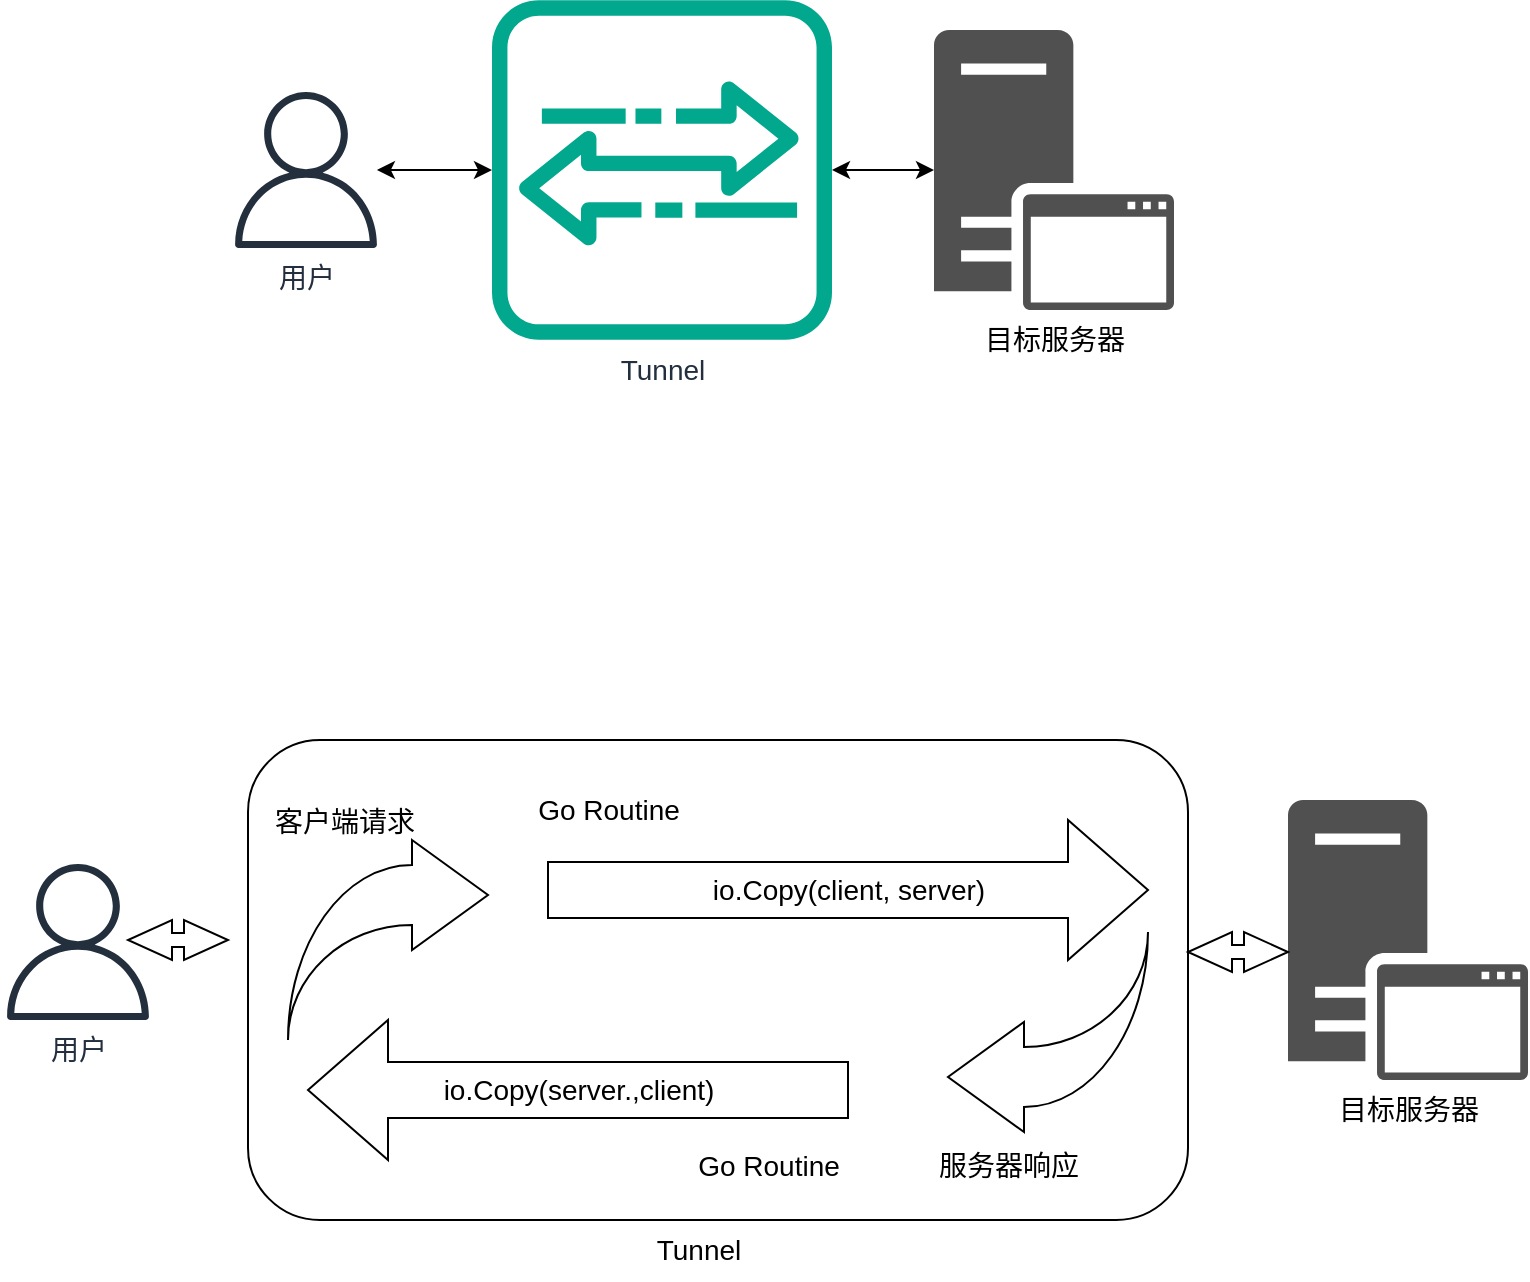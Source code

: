 <mxfile version="22.1.7" type="device">
  <diagram name="第 1 页" id="Acz5UIQ9mtLB-Hz03npi">
    <mxGraphModel dx="1050" dy="1726" grid="1" gridSize="10" guides="1" tooltips="1" connect="1" arrows="1" fold="1" page="1" pageScale="1" pageWidth="827" pageHeight="1169" math="0" shadow="0">
      <root>
        <mxCell id="0" />
        <mxCell id="1" parent="0" />
        <mxCell id="c1j4VKgCSZFrV7SOrvLq-1" value="" style="group" vertex="1" connectable="0" parent="1">
          <mxGeometry x="170" y="-1120" width="473" height="170" as="geometry" />
        </mxCell>
        <mxCell id="gNNyVFe6zjqOZwwhLO-m-1" value="Tunnel" style="sketch=0;outlineConnect=0;fontColor=#232F3E;gradientColor=none;fillColor=#01A88D;strokeColor=none;dashed=0;verticalLabelPosition=bottom;verticalAlign=top;align=center;html=1;fontSize=14;fontStyle=0;aspect=fixed;shape=mxgraph.aws4.agent2;" parent="c1j4VKgCSZFrV7SOrvLq-1" vertex="1">
          <mxGeometry x="132" width="170" height="170" as="geometry" />
        </mxCell>
        <mxCell id="gNNyVFe6zjqOZwwhLO-m-5" value="" style="edgeStyle=orthogonalEdgeStyle;rounded=0;orthogonalLoop=1;jettySize=auto;html=1;startArrow=classic;startFill=1;fontSize=14;" parent="c1j4VKgCSZFrV7SOrvLq-1" source="gNNyVFe6zjqOZwwhLO-m-2" target="gNNyVFe6zjqOZwwhLO-m-1" edge="1">
          <mxGeometry relative="1" as="geometry" />
        </mxCell>
        <mxCell id="gNNyVFe6zjqOZwwhLO-m-2" value="用户" style="sketch=0;outlineConnect=0;fontColor=#232F3E;gradientColor=none;fillColor=#232F3D;strokeColor=none;dashed=0;verticalLabelPosition=bottom;verticalAlign=top;align=center;html=1;fontSize=14;fontStyle=0;aspect=fixed;pointerEvents=1;shape=mxgraph.aws4.user;" parent="c1j4VKgCSZFrV7SOrvLq-1" vertex="1">
          <mxGeometry y="46" width="78" height="78" as="geometry" />
        </mxCell>
        <mxCell id="gNNyVFe6zjqOZwwhLO-m-3" value="目标服务器" style="sketch=0;pointerEvents=1;shadow=0;dashed=0;html=1;strokeColor=none;fillColor=#505050;labelPosition=center;verticalLabelPosition=bottom;verticalAlign=top;outlineConnect=0;align=center;shape=mxgraph.office.servers.application_server;fontSize=14;" parent="c1j4VKgCSZFrV7SOrvLq-1" vertex="1">
          <mxGeometry x="353" y="15" width="120" height="140" as="geometry" />
        </mxCell>
        <mxCell id="gNNyVFe6zjqOZwwhLO-m-6" value="" style="edgeStyle=orthogonalEdgeStyle;rounded=0;orthogonalLoop=1;jettySize=auto;html=1;startArrow=classic;startFill=1;fontSize=14;" parent="c1j4VKgCSZFrV7SOrvLq-1" source="gNNyVFe6zjqOZwwhLO-m-1" target="gNNyVFe6zjqOZwwhLO-m-3" edge="1">
          <mxGeometry relative="1" as="geometry">
            <mxPoint x="76" y="95" as="sourcePoint" />
            <mxPoint x="142" y="95" as="targetPoint" />
          </mxGeometry>
        </mxCell>
        <mxCell id="c1j4VKgCSZFrV7SOrvLq-15" value="" style="group" vertex="1" connectable="0" parent="1">
          <mxGeometry x="100" y="-750" width="680" height="270" as="geometry" />
        </mxCell>
        <mxCell id="c1j4VKgCSZFrV7SOrvLq-13" value="" style="rounded=1;whiteSpace=wrap;html=1;fontSize=14;" vertex="1" parent="c1j4VKgCSZFrV7SOrvLq-15">
          <mxGeometry x="80" width="470" height="240" as="geometry" />
        </mxCell>
        <mxCell id="c1j4VKgCSZFrV7SOrvLq-3" value="" style="html=1;shadow=0;dashed=0;align=center;verticalAlign=middle;shape=mxgraph.arrows2.jumpInArrow;dy=15;dx=38;arrowHead=55;fontSize=14;" vertex="1" parent="c1j4VKgCSZFrV7SOrvLq-15">
          <mxGeometry x="100" y="50" width="100" height="100" as="geometry" />
        </mxCell>
        <mxCell id="c1j4VKgCSZFrV7SOrvLq-4" value="客户端请求" style="text;html=1;align=center;verticalAlign=middle;resizable=0;points=[];autosize=1;strokeColor=none;fillColor=none;fontSize=14;" vertex="1" parent="c1j4VKgCSZFrV7SOrvLq-15">
          <mxGeometry x="83" y="26" width="90" height="30" as="geometry" />
        </mxCell>
        <mxCell id="c1j4VKgCSZFrV7SOrvLq-6" value="Go Routine" style="text;html=1;align=center;verticalAlign=middle;resizable=0;points=[];autosize=1;strokeColor=none;fillColor=none;fontSize=14;" vertex="1" parent="c1j4VKgCSZFrV7SOrvLq-15">
          <mxGeometry x="215" y="20" width="90" height="30" as="geometry" />
        </mxCell>
        <mxCell id="c1j4VKgCSZFrV7SOrvLq-7" value="io.Copy(client, server)" style="html=1;shadow=0;dashed=0;align=center;verticalAlign=middle;shape=mxgraph.arrows2.arrow;dy=0.6;dx=40;notch=0;fontSize=14;" vertex="1" parent="c1j4VKgCSZFrV7SOrvLq-15">
          <mxGeometry x="230" y="40" width="300" height="70" as="geometry" />
        </mxCell>
        <mxCell id="c1j4VKgCSZFrV7SOrvLq-8" value="" style="html=1;shadow=0;dashed=0;align=center;verticalAlign=middle;shape=mxgraph.arrows2.jumpInArrow;dy=15;dx=38;arrowHead=55;rotation=-180;fontSize=14;" vertex="1" parent="c1j4VKgCSZFrV7SOrvLq-15">
          <mxGeometry x="430" y="96" width="100" height="100" as="geometry" />
        </mxCell>
        <mxCell id="c1j4VKgCSZFrV7SOrvLq-9" value="io.Copy(server.,client)" style="html=1;shadow=0;dashed=0;align=center;verticalAlign=middle;shape=mxgraph.arrows2.arrow;dy=0.6;dx=40;flipH=1;notch=0;fontSize=14;" vertex="1" parent="c1j4VKgCSZFrV7SOrvLq-15">
          <mxGeometry x="110" y="140" width="270" height="70" as="geometry" />
        </mxCell>
        <mxCell id="c1j4VKgCSZFrV7SOrvLq-10" value="Go Routine" style="text;html=1;align=center;verticalAlign=middle;resizable=0;points=[];autosize=1;strokeColor=none;fillColor=none;fontSize=14;" vertex="1" parent="c1j4VKgCSZFrV7SOrvLq-15">
          <mxGeometry x="295" y="198" width="90" height="30" as="geometry" />
        </mxCell>
        <mxCell id="c1j4VKgCSZFrV7SOrvLq-11" value="目标服务器" style="sketch=0;pointerEvents=1;shadow=0;dashed=0;html=1;strokeColor=none;fillColor=#505050;labelPosition=center;verticalLabelPosition=bottom;verticalAlign=top;outlineConnect=0;align=center;shape=mxgraph.office.servers.application_server;fontSize=14;" vertex="1" parent="c1j4VKgCSZFrV7SOrvLq-15">
          <mxGeometry x="600" y="30" width="120" height="140" as="geometry" />
        </mxCell>
        <mxCell id="c1j4VKgCSZFrV7SOrvLq-12" value="服务器响应" style="text;html=1;align=center;verticalAlign=middle;resizable=0;points=[];autosize=1;strokeColor=none;fillColor=none;fontSize=14;" vertex="1" parent="c1j4VKgCSZFrV7SOrvLq-15">
          <mxGeometry x="415" y="198" width="90" height="30" as="geometry" />
        </mxCell>
        <mxCell id="c1j4VKgCSZFrV7SOrvLq-14" value="Tunnel" style="text;html=1;align=center;verticalAlign=middle;resizable=0;points=[];autosize=1;strokeColor=none;fillColor=none;fontSize=14;" vertex="1" parent="c1j4VKgCSZFrV7SOrvLq-15">
          <mxGeometry x="270" y="240" width="70" height="30" as="geometry" />
        </mxCell>
        <mxCell id="c1j4VKgCSZFrV7SOrvLq-16" value="" style="html=1;shadow=0;dashed=0;align=center;verticalAlign=middle;shape=mxgraph.arrows2.twoWayArrow;dy=0.65;dx=22;" vertex="1" parent="c1j4VKgCSZFrV7SOrvLq-15">
          <mxGeometry x="20" y="90" width="50" height="20" as="geometry" />
        </mxCell>
        <mxCell id="c1j4VKgCSZFrV7SOrvLq-17" value="" style="html=1;shadow=0;dashed=0;align=center;verticalAlign=middle;shape=mxgraph.arrows2.twoWayArrow;dy=0.65;dx=22;" vertex="1" parent="c1j4VKgCSZFrV7SOrvLq-15">
          <mxGeometry x="550" y="96" width="50" height="20" as="geometry" />
        </mxCell>
        <mxCell id="c1j4VKgCSZFrV7SOrvLq-2" value="用户" style="sketch=0;outlineConnect=0;fontColor=#232F3E;gradientColor=none;fillColor=#232F3D;strokeColor=none;dashed=0;verticalLabelPosition=bottom;verticalAlign=top;align=center;html=1;fontSize=14;fontStyle=0;aspect=fixed;pointerEvents=1;shape=mxgraph.aws4.user;" vertex="1" parent="c1j4VKgCSZFrV7SOrvLq-15">
          <mxGeometry x="-44" y="62" width="78" height="78" as="geometry" />
        </mxCell>
      </root>
    </mxGraphModel>
  </diagram>
</mxfile>
